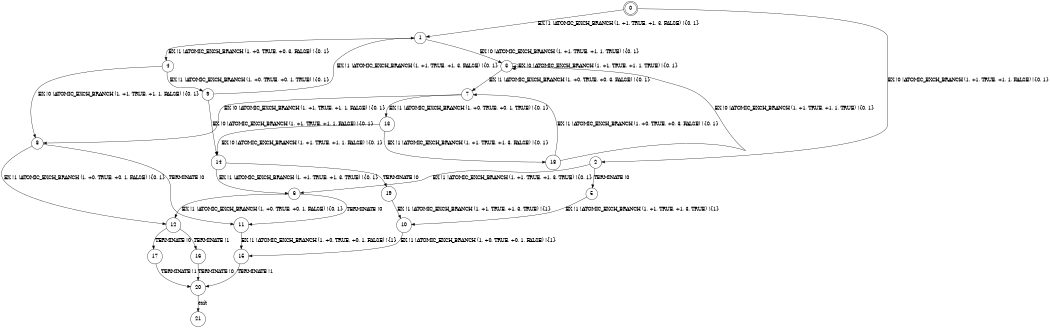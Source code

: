 digraph BCG {
size = "7, 10.5";
center = TRUE;
node [shape = circle];
0 [peripheries = 2];
0 -> 1 [label = "EX !1 !ATOMIC_EXCH_BRANCH (1, +1, TRUE, +1, 3, FALSE) !{0, 1}"];
0 -> 2 [label = "EX !0 !ATOMIC_EXCH_BRANCH (1, +1, TRUE, +1, 1, FALSE) !{0, 1}"];
1 -> 3 [label = "EX !0 !ATOMIC_EXCH_BRANCH (1, +1, TRUE, +1, 1, TRUE) !{0, 1}"];
1 -> 4 [label = "EX !1 !ATOMIC_EXCH_BRANCH (1, +0, TRUE, +0, 3, FALSE) !{0, 1}"];
2 -> 5 [label = "TERMINATE !0"];
2 -> 6 [label = "EX !1 !ATOMIC_EXCH_BRANCH (1, +1, TRUE, +1, 3, TRUE) !{0, 1}"];
3 -> 7 [label = "EX !1 !ATOMIC_EXCH_BRANCH (1, +0, TRUE, +0, 3, FALSE) !{0, 1}"];
3 -> 3 [label = "EX !0 !ATOMIC_EXCH_BRANCH (1, +1, TRUE, +1, 1, TRUE) !{0, 1}"];
4 -> 8 [label = "EX !0 !ATOMIC_EXCH_BRANCH (1, +1, TRUE, +1, 1, FALSE) !{0, 1}"];
4 -> 9 [label = "EX !1 !ATOMIC_EXCH_BRANCH (1, +0, TRUE, +0, 1, TRUE) !{0, 1}"];
5 -> 10 [label = "EX !1 !ATOMIC_EXCH_BRANCH (1, +1, TRUE, +1, 3, TRUE) !{1}"];
6 -> 11 [label = "TERMINATE !0"];
6 -> 12 [label = "EX !1 !ATOMIC_EXCH_BRANCH (1, +0, TRUE, +0, 1, FALSE) !{0, 1}"];
7 -> 13 [label = "EX !1 !ATOMIC_EXCH_BRANCH (1, +0, TRUE, +0, 1, TRUE) !{0, 1}"];
7 -> 8 [label = "EX !0 !ATOMIC_EXCH_BRANCH (1, +1, TRUE, +1, 1, FALSE) !{0, 1}"];
8 -> 11 [label = "TERMINATE !0"];
8 -> 12 [label = "EX !1 !ATOMIC_EXCH_BRANCH (1, +0, TRUE, +0, 1, FALSE) !{0, 1}"];
9 -> 14 [label = "EX !0 !ATOMIC_EXCH_BRANCH (1, +1, TRUE, +1, 1, FALSE) !{0, 1}"];
9 -> 1 [label = "EX !1 !ATOMIC_EXCH_BRANCH (1, +1, TRUE, +1, 3, FALSE) !{0, 1}"];
10 -> 15 [label = "EX !1 !ATOMIC_EXCH_BRANCH (1, +0, TRUE, +0, 1, FALSE) !{1}"];
11 -> 15 [label = "EX !1 !ATOMIC_EXCH_BRANCH (1, +0, TRUE, +0, 1, FALSE) !{1}"];
12 -> 16 [label = "TERMINATE !1"];
12 -> 17 [label = "TERMINATE !0"];
13 -> 18 [label = "EX !1 !ATOMIC_EXCH_BRANCH (1, +1, TRUE, +1, 3, FALSE) !{0, 1}"];
13 -> 14 [label = "EX !0 !ATOMIC_EXCH_BRANCH (1, +1, TRUE, +1, 1, FALSE) !{0, 1}"];
14 -> 19 [label = "TERMINATE !0"];
14 -> 6 [label = "EX !1 !ATOMIC_EXCH_BRANCH (1, +1, TRUE, +1, 3, TRUE) !{0, 1}"];
15 -> 20 [label = "TERMINATE !1"];
16 -> 20 [label = "TERMINATE !0"];
17 -> 20 [label = "TERMINATE !1"];
18 -> 7 [label = "EX !1 !ATOMIC_EXCH_BRANCH (1, +0, TRUE, +0, 3, FALSE) !{0, 1}"];
18 -> 3 [label = "EX !0 !ATOMIC_EXCH_BRANCH (1, +1, TRUE, +1, 1, TRUE) !{0, 1}"];
19 -> 10 [label = "EX !1 !ATOMIC_EXCH_BRANCH (1, +1, TRUE, +1, 3, TRUE) !{1}"];
20 -> 21 [label = "exit"];
}
